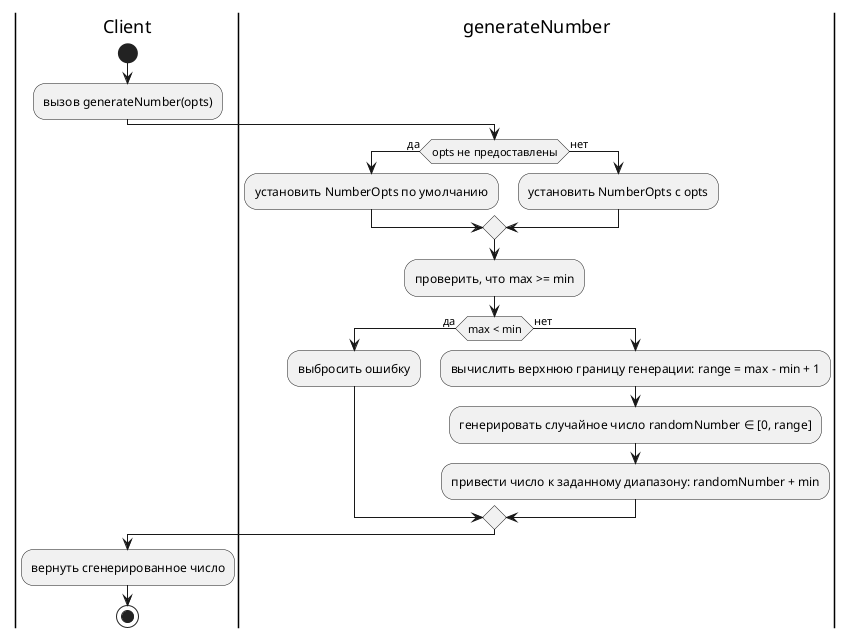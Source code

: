 @startuml
|Client|
start
:вызов generateNumber(opts);

|generateNumber|
if (opts не предоставлены) then (да)
    :установить NumberOpts по умолчанию;
else (нет)
    :установить NumberOpts с opts;
endif

:проверить, что max >= min;
if (max < min) then (да)
    :выбросить ошибку;
else (нет)
    :вычислить верхнюю границу генерации: range = max - min + 1;
    :генерировать случайное число randomNumber ∈ [0, range];
    :привести число к заданному диапазону: randomNumber + min;
endif

|Client|
:вернуть сгенерированное число;
stop
@enduml
